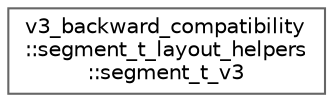 digraph "类继承关系图"
{
 // LATEX_PDF_SIZE
  bgcolor="transparent";
  edge [fontname=Helvetica,fontsize=10,labelfontname=Helvetica,labelfontsize=10];
  node [fontname=Helvetica,fontsize=10,shape=box,height=0.2,width=0.4];
  rankdir="LR";
  Node0 [id="Node000000",label="v3_backward_compatibility\l::segment_t_layout_helpers\l::segment_t_v3",height=0.2,width=0.4,color="grey40", fillcolor="white", style="filled",URL="$structv3__backward__compatibility_1_1segment__t__layout__helpers_1_1segment__t__v3.html",tooltip=" "];
}
